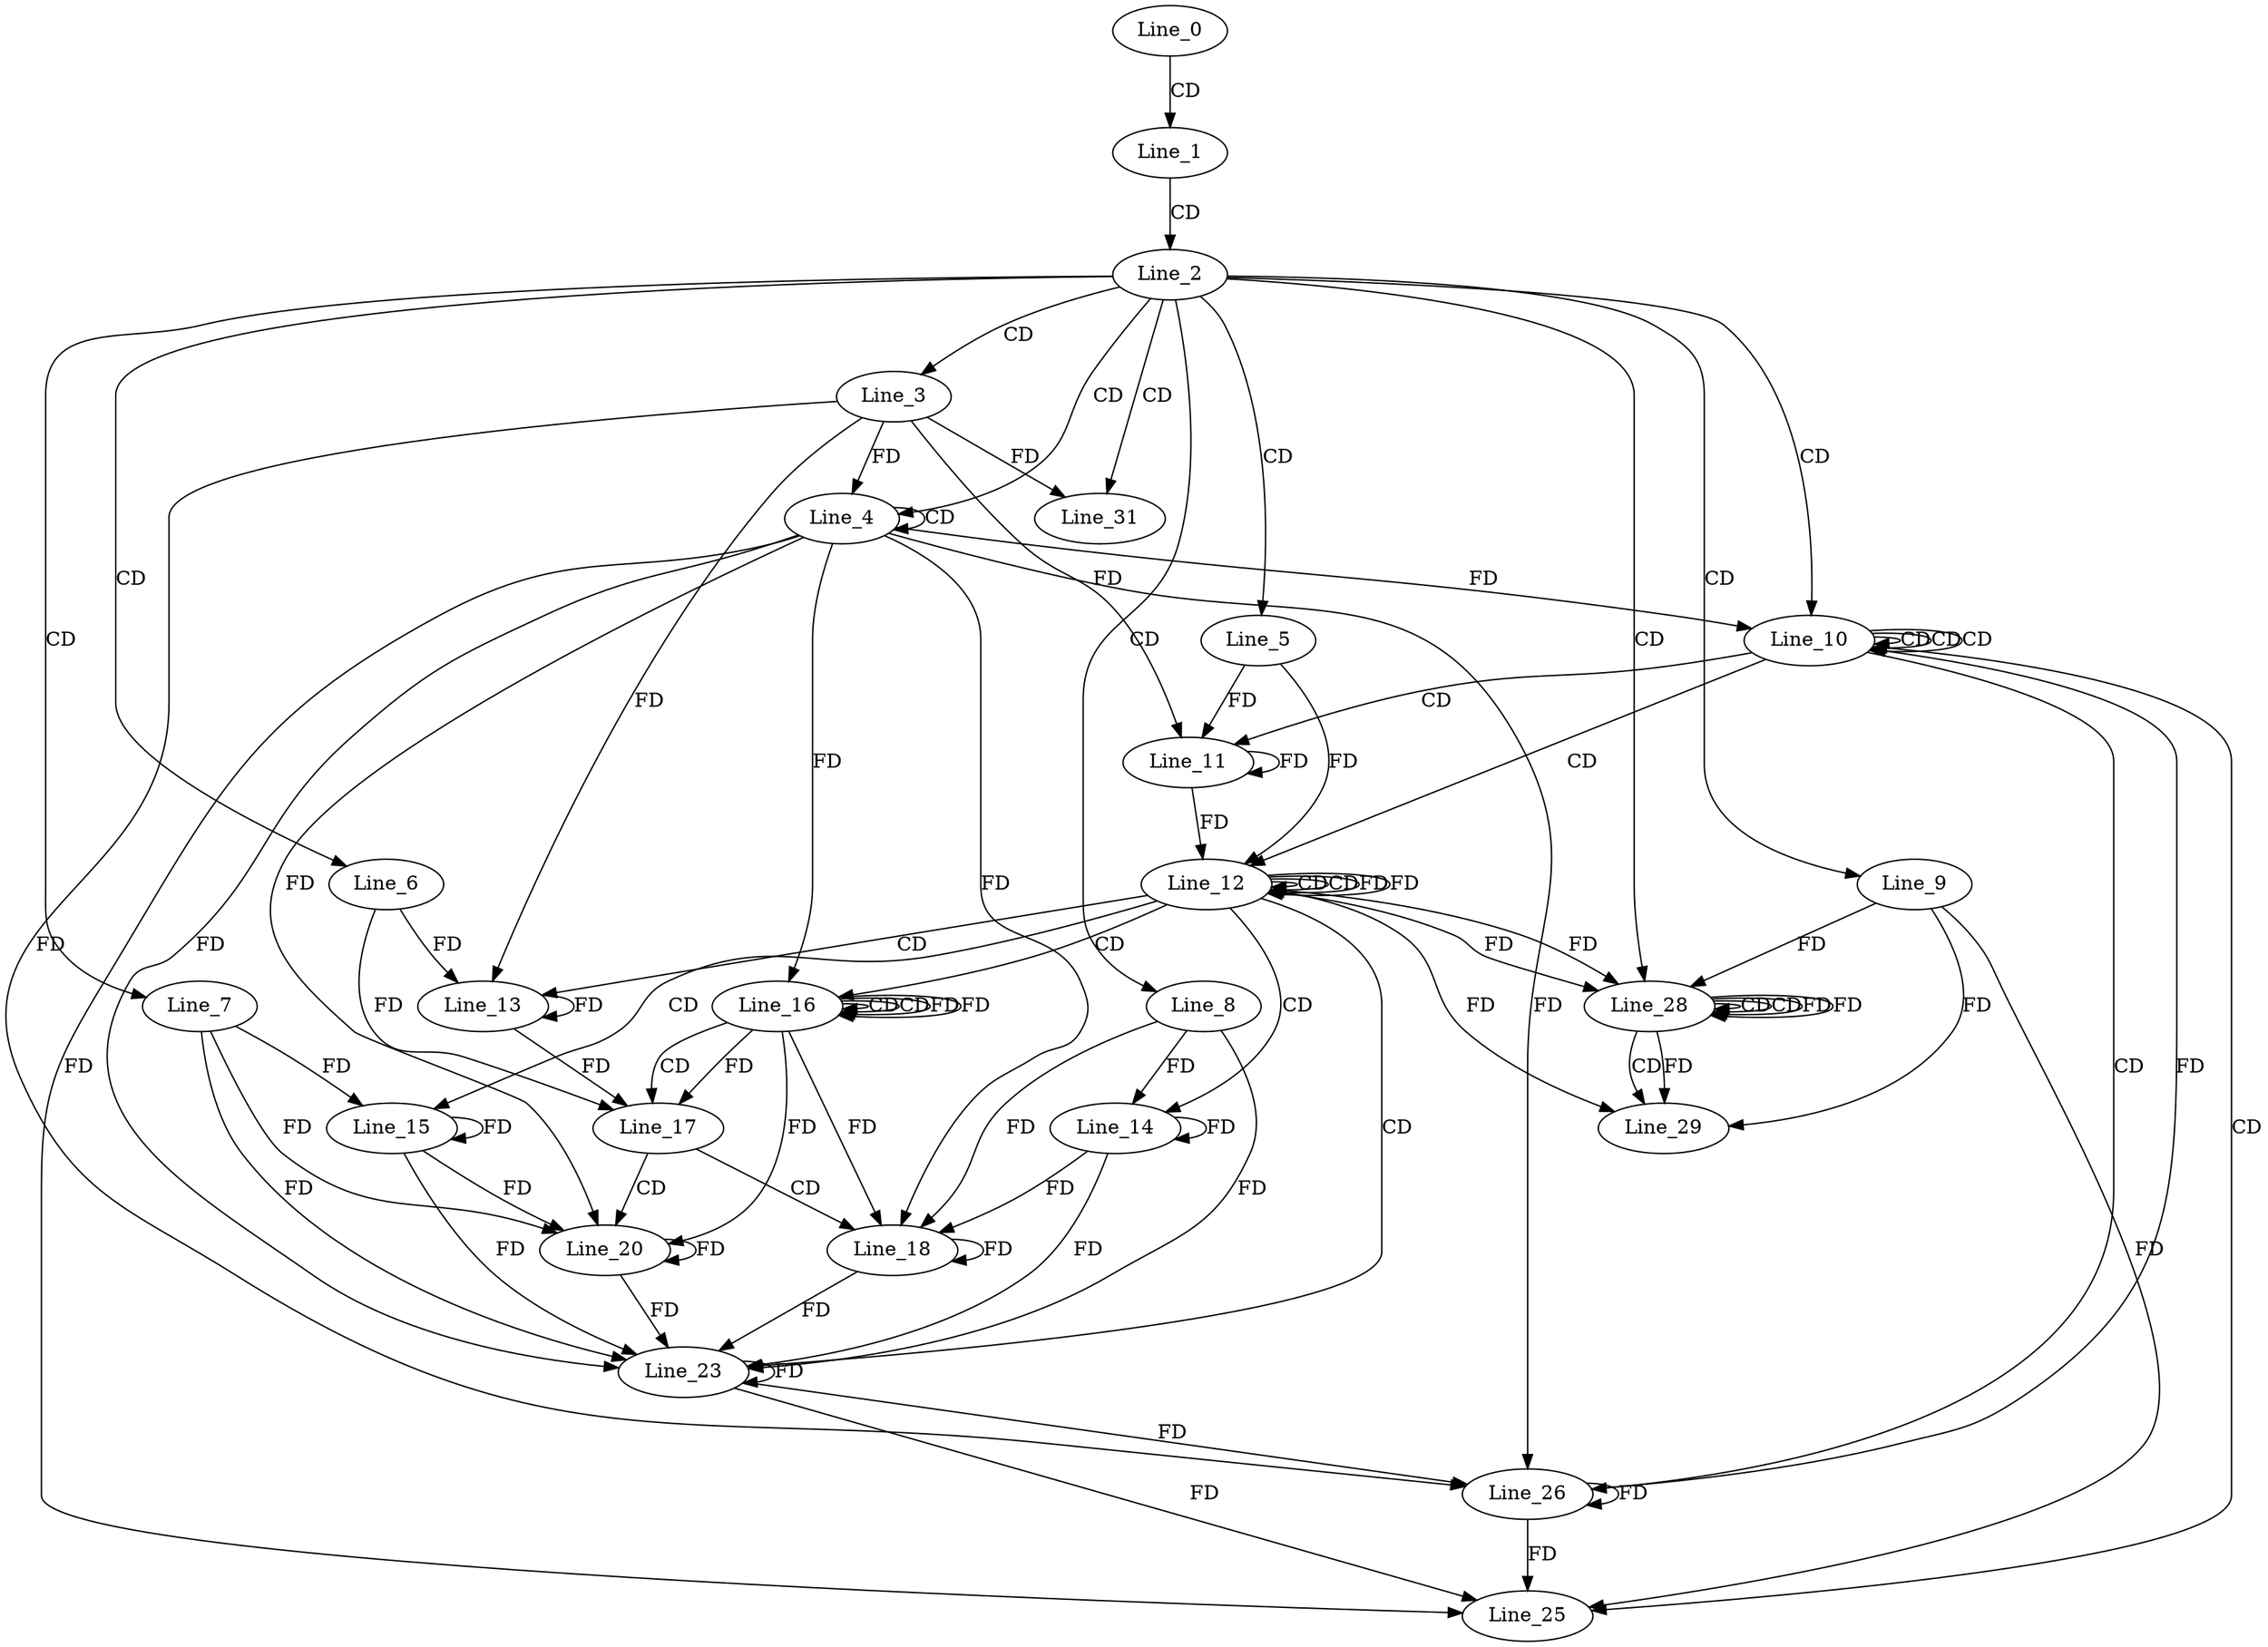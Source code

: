 digraph G {
  Line_0;
  Line_1;
  Line_2;
  Line_3;
  Line_4;
  Line_4;
  Line_5;
  Line_6;
  Line_7;
  Line_8;
  Line_9;
  Line_10;
  Line_10;
  Line_10;
  Line_11;
  Line_11;
  Line_12;
  Line_12;
  Line_12;
  Line_13;
  Line_13;
  Line_14;
  Line_15;
  Line_16;
  Line_16;
  Line_16;
  Line_16;
  Line_17;
  Line_18;
  Line_18;
  Line_20;
  Line_20;
  Line_23;
  Line_25;
  Line_26;
  Line_26;
  Line_28;
  Line_28;
  Line_28;
  Line_28;
  Line_29;
  Line_29;
  Line_31;
  Line_0 -> Line_1 [ label="CD" ];
  Line_1 -> Line_2 [ label="CD" ];
  Line_2 -> Line_3 [ label="CD" ];
  Line_2 -> Line_4 [ label="CD" ];
  Line_4 -> Line_4 [ label="CD" ];
  Line_3 -> Line_4 [ label="FD" ];
  Line_2 -> Line_5 [ label="CD" ];
  Line_2 -> Line_6 [ label="CD" ];
  Line_2 -> Line_7 [ label="CD" ];
  Line_2 -> Line_8 [ label="CD" ];
  Line_2 -> Line_9 [ label="CD" ];
  Line_2 -> Line_10 [ label="CD" ];
  Line_10 -> Line_10 [ label="CD" ];
  Line_10 -> Line_10 [ label="CD" ];
  Line_10 -> Line_10 [ label="CD" ];
  Line_4 -> Line_10 [ label="FD" ];
  Line_10 -> Line_11 [ label="CD" ];
  Line_11 -> Line_11 [ label="FD" ];
  Line_5 -> Line_11 [ label="FD" ];
  Line_3 -> Line_11 [ label="FD" ];
  Line_10 -> Line_12 [ label="CD" ];
  Line_12 -> Line_12 [ label="CD" ];
  Line_11 -> Line_12 [ label="FD" ];
  Line_5 -> Line_12 [ label="FD" ];
  Line_12 -> Line_12 [ label="CD" ];
  Line_12 -> Line_12 [ label="FD" ];
  Line_12 -> Line_13 [ label="CD" ];
  Line_13 -> Line_13 [ label="FD" ];
  Line_6 -> Line_13 [ label="FD" ];
  Line_3 -> Line_13 [ label="FD" ];
  Line_12 -> Line_14 [ label="CD" ];
  Line_14 -> Line_14 [ label="FD" ];
  Line_8 -> Line_14 [ label="FD" ];
  Line_12 -> Line_15 [ label="CD" ];
  Line_15 -> Line_15 [ label="FD" ];
  Line_7 -> Line_15 [ label="FD" ];
  Line_12 -> Line_16 [ label="CD" ];
  Line_16 -> Line_16 [ label="CD" ];
  Line_16 -> Line_16 [ label="CD" ];
  Line_4 -> Line_16 [ label="FD" ];
  Line_16 -> Line_16 [ label="FD" ];
  Line_16 -> Line_17 [ label="CD" ];
  Line_16 -> Line_17 [ label="FD" ];
  Line_13 -> Line_17 [ label="FD" ];
  Line_6 -> Line_17 [ label="FD" ];
  Line_17 -> Line_18 [ label="CD" ];
  Line_18 -> Line_18 [ label="FD" ];
  Line_14 -> Line_18 [ label="FD" ];
  Line_8 -> Line_18 [ label="FD" ];
  Line_4 -> Line_18 [ label="FD" ];
  Line_16 -> Line_18 [ label="FD" ];
  Line_17 -> Line_20 [ label="CD" ];
  Line_20 -> Line_20 [ label="FD" ];
  Line_15 -> Line_20 [ label="FD" ];
  Line_7 -> Line_20 [ label="FD" ];
  Line_4 -> Line_20 [ label="FD" ];
  Line_16 -> Line_20 [ label="FD" ];
  Line_12 -> Line_23 [ label="CD" ];
  Line_23 -> Line_23 [ label="FD" ];
  Line_4 -> Line_23 [ label="FD" ];
  Line_20 -> Line_23 [ label="FD" ];
  Line_15 -> Line_23 [ label="FD" ];
  Line_7 -> Line_23 [ label="FD" ];
  Line_18 -> Line_23 [ label="FD" ];
  Line_14 -> Line_23 [ label="FD" ];
  Line_8 -> Line_23 [ label="FD" ];
  Line_10 -> Line_25 [ label="CD" ];
  Line_9 -> Line_25 [ label="FD" ];
  Line_23 -> Line_25 [ label="FD" ];
  Line_4 -> Line_25 [ label="FD" ];
  Line_10 -> Line_26 [ label="CD" ];
  Line_23 -> Line_26 [ label="FD" ];
  Line_26 -> Line_26 [ label="FD" ];
  Line_4 -> Line_26 [ label="FD" ];
  Line_3 -> Line_26 [ label="FD" ];
  Line_2 -> Line_28 [ label="CD" ];
  Line_28 -> Line_28 [ label="CD" ];
  Line_12 -> Line_28 [ label="FD" ];
  Line_9 -> Line_28 [ label="FD" ];
  Line_28 -> Line_28 [ label="CD" ];
  Line_28 -> Line_28 [ label="FD" ];
  Line_12 -> Line_28 [ label="FD" ];
  Line_28 -> Line_29 [ label="CD" ];
  Line_9 -> Line_29 [ label="FD" ];
  Line_28 -> Line_29 [ label="FD" ];
  Line_12 -> Line_29 [ label="FD" ];
  Line_2 -> Line_31 [ label="CD" ];
  Line_3 -> Line_31 [ label="FD" ];
  Line_26 -> Line_10 [ label="FD" ];
  Line_26 -> Line_25 [ label="FD" ];
  Line_12 -> Line_12 [ label="FD" ];
  Line_16 -> Line_16 [ label="FD" ];
  Line_28 -> Line_28 [ label="FD" ];
}

